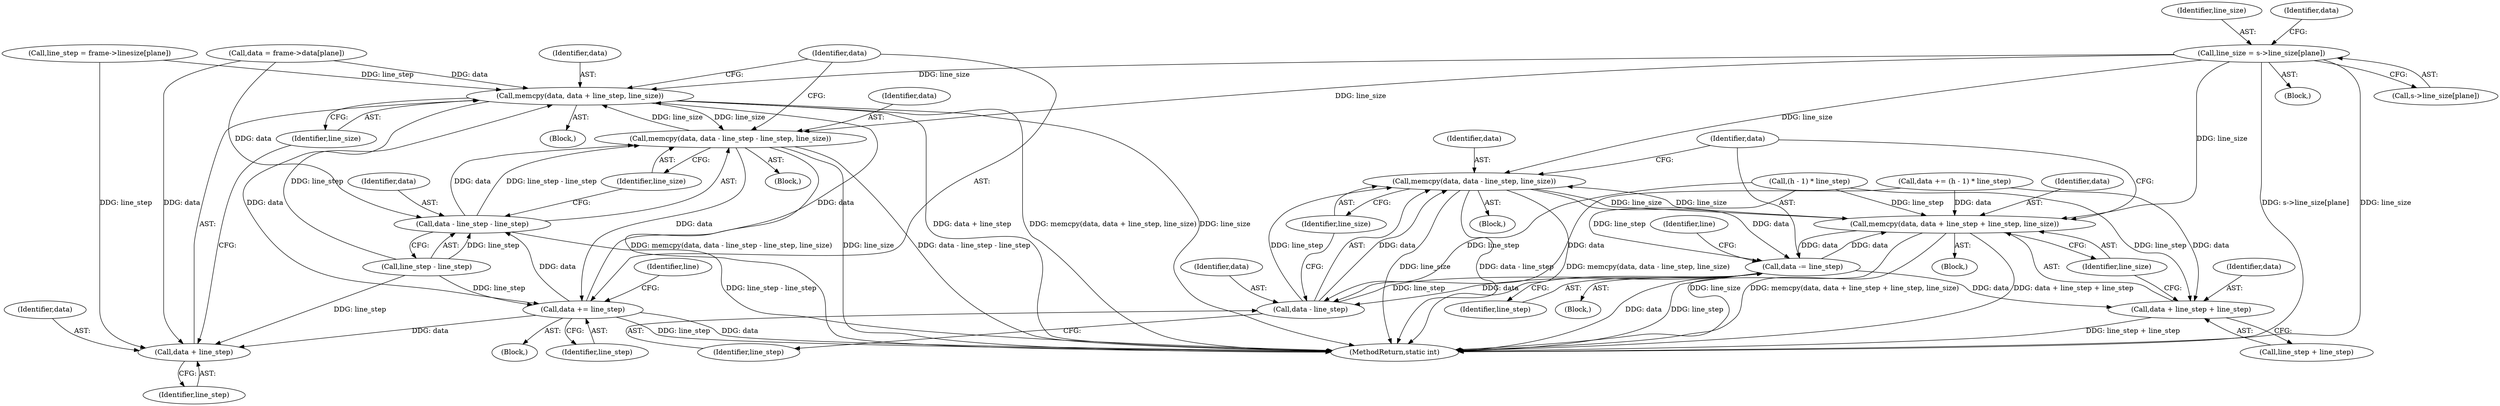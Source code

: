 digraph "0_FFmpeg_e43a0a232dbf6d3c161823c2e07c52e76227a1bc_2@array" {
"1000186" [label="(Call,line_size = s->line_size[plane])"];
"1000224" [label="(Call,memcpy(data, data + line_step, line_size))"];
"1000232" [label="(Call,memcpy(data, data - line_step - line_step, line_size))"];
"1000240" [label="(Call,data += line_step)"];
"1000226" [label="(Call,data + line_step)"];
"1000234" [label="(Call,data - line_step - line_step)"];
"1000269" [label="(Call,memcpy(data, data - line_step, line_size))"];
"1000277" [label="(Call,memcpy(data, data + line_step + line_step, line_size))"];
"1000285" [label="(Call,data -= line_step)"];
"1000271" [label="(Call,data - line_step)"];
"1000279" [label="(Call,data + line_step + line_step)"];
"1000284" [label="(Identifier,line_size)"];
"1000274" [label="(Identifier,line_size)"];
"1000263" [label="(Block,)"];
"1000178" [label="(Block,)"];
"1000277" [label="(Call,memcpy(data, data + line_step + line_step, line_size))"];
"1000299" [label="(MethodReturn,static int)"];
"1000186" [label="(Call,line_size = s->line_size[plane])"];
"1000273" [label="(Identifier,line_step)"];
"1000280" [label="(Identifier,data)"];
"1000276" [label="(Block,)"];
"1000227" [label="(Identifier,data)"];
"1000278" [label="(Identifier,data)"];
"1000272" [label="(Identifier,data)"];
"1000228" [label="(Identifier,line_step)"];
"1000224" [label="(Call,memcpy(data, data + line_step, line_size))"];
"1000187" [label="(Identifier,line_size)"];
"1000281" [label="(Call,line_step + line_step)"];
"1000231" [label="(Block,)"];
"1000285" [label="(Call,data -= line_step)"];
"1000226" [label="(Call,data + line_step)"];
"1000188" [label="(Call,s->line_size[plane])"];
"1000194" [label="(Identifier,data)"];
"1000247" [label="(Call,(h - 1) * line_step)"];
"1000214" [label="(Block,)"];
"1000270" [label="(Identifier,data)"];
"1000179" [label="(Call,line_step = frame->linesize[plane])"];
"1000234" [label="(Call,data - line_step - line_step)"];
"1000287" [label="(Identifier,line_step)"];
"1000271" [label="(Call,data - line_step)"];
"1000245" [label="(Call,data += (h - 1) * line_step)"];
"1000269" [label="(Call,memcpy(data, data - line_step, line_size))"];
"1000213" [label="(Identifier,line)"];
"1000225" [label="(Identifier,data)"];
"1000223" [label="(Block,)"];
"1000232" [label="(Call,memcpy(data, data - line_step - line_step, line_size))"];
"1000279" [label="(Call,data + line_step + line_step)"];
"1000233" [label="(Identifier,data)"];
"1000242" [label="(Identifier,line_step)"];
"1000235" [label="(Identifier,data)"];
"1000236" [label="(Call,line_step - line_step)"];
"1000241" [label="(Identifier,data)"];
"1000193" [label="(Call,data = frame->data[plane])"];
"1000229" [label="(Identifier,line_size)"];
"1000268" [label="(Block,)"];
"1000262" [label="(Identifier,line)"];
"1000286" [label="(Identifier,data)"];
"1000240" [label="(Call,data += line_step)"];
"1000239" [label="(Identifier,line_size)"];
"1000186" -> "1000178"  [label="AST: "];
"1000186" -> "1000188"  [label="CFG: "];
"1000187" -> "1000186"  [label="AST: "];
"1000188" -> "1000186"  [label="AST: "];
"1000194" -> "1000186"  [label="CFG: "];
"1000186" -> "1000299"  [label="DDG: s->line_size[plane]"];
"1000186" -> "1000299"  [label="DDG: line_size"];
"1000186" -> "1000224"  [label="DDG: line_size"];
"1000186" -> "1000232"  [label="DDG: line_size"];
"1000186" -> "1000269"  [label="DDG: line_size"];
"1000186" -> "1000277"  [label="DDG: line_size"];
"1000224" -> "1000223"  [label="AST: "];
"1000224" -> "1000229"  [label="CFG: "];
"1000225" -> "1000224"  [label="AST: "];
"1000226" -> "1000224"  [label="AST: "];
"1000229" -> "1000224"  [label="AST: "];
"1000241" -> "1000224"  [label="CFG: "];
"1000224" -> "1000299"  [label="DDG: data + line_step"];
"1000224" -> "1000299"  [label="DDG: memcpy(data, data + line_step, line_size)"];
"1000224" -> "1000299"  [label="DDG: line_size"];
"1000193" -> "1000224"  [label="DDG: data"];
"1000240" -> "1000224"  [label="DDG: data"];
"1000179" -> "1000224"  [label="DDG: line_step"];
"1000236" -> "1000224"  [label="DDG: line_step"];
"1000232" -> "1000224"  [label="DDG: line_size"];
"1000224" -> "1000232"  [label="DDG: line_size"];
"1000224" -> "1000240"  [label="DDG: data"];
"1000232" -> "1000231"  [label="AST: "];
"1000232" -> "1000239"  [label="CFG: "];
"1000233" -> "1000232"  [label="AST: "];
"1000234" -> "1000232"  [label="AST: "];
"1000239" -> "1000232"  [label="AST: "];
"1000241" -> "1000232"  [label="CFG: "];
"1000232" -> "1000299"  [label="DDG: memcpy(data, data - line_step - line_step, line_size)"];
"1000232" -> "1000299"  [label="DDG: line_size"];
"1000232" -> "1000299"  [label="DDG: data - line_step - line_step"];
"1000234" -> "1000232"  [label="DDG: data"];
"1000234" -> "1000232"  [label="DDG: line_step - line_step"];
"1000232" -> "1000240"  [label="DDG: data"];
"1000240" -> "1000214"  [label="AST: "];
"1000240" -> "1000242"  [label="CFG: "];
"1000241" -> "1000240"  [label="AST: "];
"1000242" -> "1000240"  [label="AST: "];
"1000213" -> "1000240"  [label="CFG: "];
"1000240" -> "1000299"  [label="DDG: line_step"];
"1000240" -> "1000299"  [label="DDG: data"];
"1000240" -> "1000226"  [label="DDG: data"];
"1000240" -> "1000234"  [label="DDG: data"];
"1000236" -> "1000240"  [label="DDG: line_step"];
"1000226" -> "1000228"  [label="CFG: "];
"1000227" -> "1000226"  [label="AST: "];
"1000228" -> "1000226"  [label="AST: "];
"1000229" -> "1000226"  [label="CFG: "];
"1000193" -> "1000226"  [label="DDG: data"];
"1000179" -> "1000226"  [label="DDG: line_step"];
"1000236" -> "1000226"  [label="DDG: line_step"];
"1000234" -> "1000236"  [label="CFG: "];
"1000235" -> "1000234"  [label="AST: "];
"1000236" -> "1000234"  [label="AST: "];
"1000239" -> "1000234"  [label="CFG: "];
"1000234" -> "1000299"  [label="DDG: line_step - line_step"];
"1000193" -> "1000234"  [label="DDG: data"];
"1000236" -> "1000234"  [label="DDG: line_step"];
"1000269" -> "1000268"  [label="AST: "];
"1000269" -> "1000274"  [label="CFG: "];
"1000270" -> "1000269"  [label="AST: "];
"1000271" -> "1000269"  [label="AST: "];
"1000274" -> "1000269"  [label="AST: "];
"1000286" -> "1000269"  [label="CFG: "];
"1000269" -> "1000299"  [label="DDG: memcpy(data, data - line_step, line_size)"];
"1000269" -> "1000299"  [label="DDG: line_size"];
"1000269" -> "1000299"  [label="DDG: data - line_step"];
"1000271" -> "1000269"  [label="DDG: data"];
"1000271" -> "1000269"  [label="DDG: line_step"];
"1000277" -> "1000269"  [label="DDG: line_size"];
"1000269" -> "1000277"  [label="DDG: line_size"];
"1000269" -> "1000285"  [label="DDG: data"];
"1000277" -> "1000276"  [label="AST: "];
"1000277" -> "1000284"  [label="CFG: "];
"1000278" -> "1000277"  [label="AST: "];
"1000279" -> "1000277"  [label="AST: "];
"1000284" -> "1000277"  [label="AST: "];
"1000286" -> "1000277"  [label="CFG: "];
"1000277" -> "1000299"  [label="DDG: line_size"];
"1000277" -> "1000299"  [label="DDG: memcpy(data, data + line_step + line_step, line_size)"];
"1000277" -> "1000299"  [label="DDG: data + line_step + line_step"];
"1000285" -> "1000277"  [label="DDG: data"];
"1000245" -> "1000277"  [label="DDG: data"];
"1000247" -> "1000277"  [label="DDG: line_step"];
"1000277" -> "1000285"  [label="DDG: data"];
"1000285" -> "1000263"  [label="AST: "];
"1000285" -> "1000287"  [label="CFG: "];
"1000286" -> "1000285"  [label="AST: "];
"1000287" -> "1000285"  [label="AST: "];
"1000262" -> "1000285"  [label="CFG: "];
"1000285" -> "1000299"  [label="DDG: data"];
"1000285" -> "1000299"  [label="DDG: line_step"];
"1000285" -> "1000271"  [label="DDG: data"];
"1000285" -> "1000279"  [label="DDG: data"];
"1000271" -> "1000285"  [label="DDG: line_step"];
"1000247" -> "1000285"  [label="DDG: line_step"];
"1000271" -> "1000273"  [label="CFG: "];
"1000272" -> "1000271"  [label="AST: "];
"1000273" -> "1000271"  [label="AST: "];
"1000274" -> "1000271"  [label="CFG: "];
"1000245" -> "1000271"  [label="DDG: data"];
"1000247" -> "1000271"  [label="DDG: line_step"];
"1000279" -> "1000281"  [label="CFG: "];
"1000280" -> "1000279"  [label="AST: "];
"1000281" -> "1000279"  [label="AST: "];
"1000284" -> "1000279"  [label="CFG: "];
"1000279" -> "1000299"  [label="DDG: line_step + line_step"];
"1000245" -> "1000279"  [label="DDG: data"];
"1000247" -> "1000279"  [label="DDG: line_step"];
}
